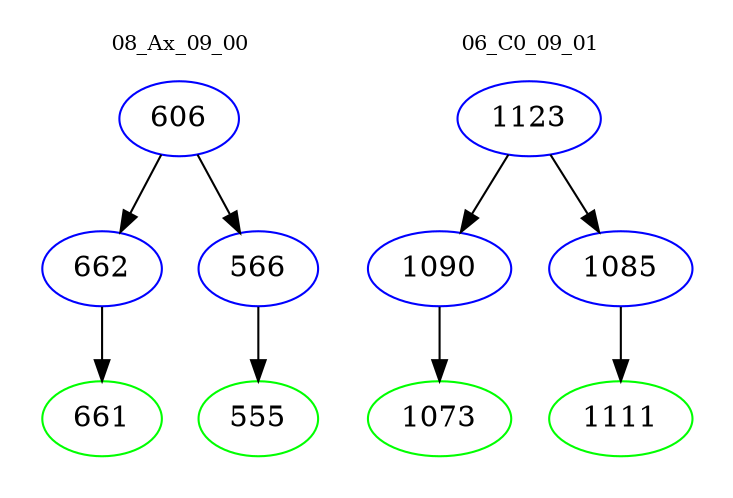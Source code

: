 digraph{
subgraph cluster_0 {
color = white
label = "08_Ax_09_00";
fontsize=10;
T0_606 [label="606", color="blue"]
T0_606 -> T0_662 [color="black"]
T0_662 [label="662", color="blue"]
T0_662 -> T0_661 [color="black"]
T0_661 [label="661", color="green"]
T0_606 -> T0_566 [color="black"]
T0_566 [label="566", color="blue"]
T0_566 -> T0_555 [color="black"]
T0_555 [label="555", color="green"]
}
subgraph cluster_1 {
color = white
label = "06_C0_09_01";
fontsize=10;
T1_1123 [label="1123", color="blue"]
T1_1123 -> T1_1090 [color="black"]
T1_1090 [label="1090", color="blue"]
T1_1090 -> T1_1073 [color="black"]
T1_1073 [label="1073", color="green"]
T1_1123 -> T1_1085 [color="black"]
T1_1085 [label="1085", color="blue"]
T1_1085 -> T1_1111 [color="black"]
T1_1111 [label="1111", color="green"]
}
}
